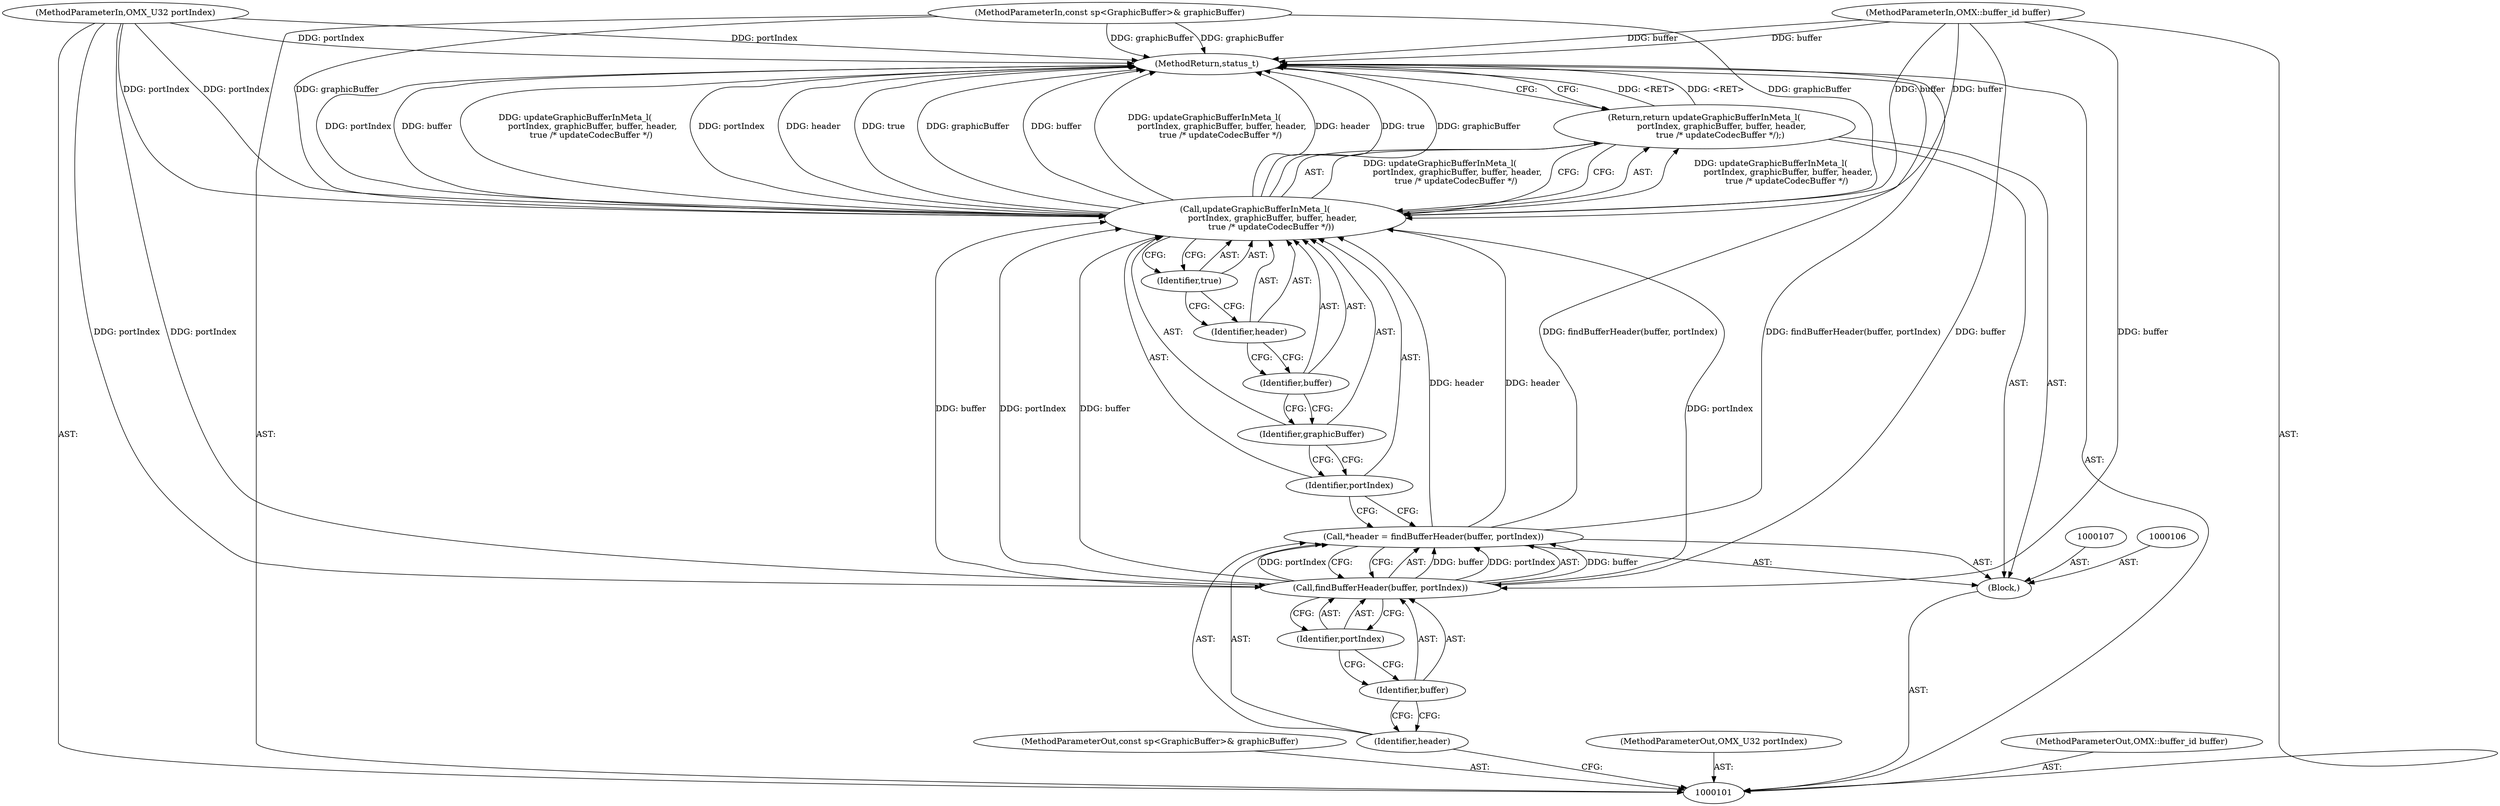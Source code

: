 digraph "0_Android_0f177948ae2640bfe4d70f8e4248e106406b3b0a_16" {
"1000120" [label="(MethodReturn,status_t)"];
"1000103" [label="(MethodParameterIn,const sp<GraphicBuffer>& graphicBuffer)"];
"1000149" [label="(MethodParameterOut,const sp<GraphicBuffer>& graphicBuffer)"];
"1000102" [label="(MethodParameterIn,OMX_U32 portIndex)"];
"1000148" [label="(MethodParameterOut,OMX_U32 portIndex)"];
"1000105" [label="(Block,)"];
"1000104" [label="(MethodParameterIn,OMX::buffer_id buffer)"];
"1000150" [label="(MethodParameterOut,OMX::buffer_id buffer)"];
"1000108" [label="(Call,*header = findBufferHeader(buffer, portIndex))"];
"1000109" [label="(Identifier,header)"];
"1000110" [label="(Call,findBufferHeader(buffer, portIndex))"];
"1000111" [label="(Identifier,buffer)"];
"1000112" [label="(Identifier,portIndex)"];
"1000114" [label="(Call,updateGraphicBufferInMeta_l(\n             portIndex, graphicBuffer, buffer, header,\n            true /* updateCodecBuffer */))"];
"1000113" [label="(Return,return updateGraphicBufferInMeta_l(\n             portIndex, graphicBuffer, buffer, header,\n            true /* updateCodecBuffer */);)"];
"1000115" [label="(Identifier,portIndex)"];
"1000116" [label="(Identifier,graphicBuffer)"];
"1000117" [label="(Identifier,buffer)"];
"1000118" [label="(Identifier,header)"];
"1000119" [label="(Identifier,true)"];
"1000120" -> "1000101"  [label="AST: "];
"1000120" -> "1000113"  [label="CFG: "];
"1000114" -> "1000120"  [label="DDG: buffer"];
"1000114" -> "1000120"  [label="DDG: updateGraphicBufferInMeta_l(\n             portIndex, graphicBuffer, buffer, header,\n            true /* updateCodecBuffer */)"];
"1000114" -> "1000120"  [label="DDG: portIndex"];
"1000114" -> "1000120"  [label="DDG: header"];
"1000114" -> "1000120"  [label="DDG: true"];
"1000114" -> "1000120"  [label="DDG: graphicBuffer"];
"1000104" -> "1000120"  [label="DDG: buffer"];
"1000103" -> "1000120"  [label="DDG: graphicBuffer"];
"1000102" -> "1000120"  [label="DDG: portIndex"];
"1000108" -> "1000120"  [label="DDG: findBufferHeader(buffer, portIndex)"];
"1000113" -> "1000120"  [label="DDG: <RET>"];
"1000103" -> "1000101"  [label="AST: "];
"1000103" -> "1000120"  [label="DDG: graphicBuffer"];
"1000103" -> "1000114"  [label="DDG: graphicBuffer"];
"1000149" -> "1000101"  [label="AST: "];
"1000102" -> "1000101"  [label="AST: "];
"1000102" -> "1000120"  [label="DDG: portIndex"];
"1000102" -> "1000110"  [label="DDG: portIndex"];
"1000102" -> "1000114"  [label="DDG: portIndex"];
"1000148" -> "1000101"  [label="AST: "];
"1000105" -> "1000101"  [label="AST: "];
"1000106" -> "1000105"  [label="AST: "];
"1000107" -> "1000105"  [label="AST: "];
"1000108" -> "1000105"  [label="AST: "];
"1000113" -> "1000105"  [label="AST: "];
"1000104" -> "1000101"  [label="AST: "];
"1000104" -> "1000120"  [label="DDG: buffer"];
"1000104" -> "1000110"  [label="DDG: buffer"];
"1000104" -> "1000114"  [label="DDG: buffer"];
"1000150" -> "1000101"  [label="AST: "];
"1000108" -> "1000105"  [label="AST: "];
"1000108" -> "1000110"  [label="CFG: "];
"1000109" -> "1000108"  [label="AST: "];
"1000110" -> "1000108"  [label="AST: "];
"1000115" -> "1000108"  [label="CFG: "];
"1000108" -> "1000120"  [label="DDG: findBufferHeader(buffer, portIndex)"];
"1000110" -> "1000108"  [label="DDG: buffer"];
"1000110" -> "1000108"  [label="DDG: portIndex"];
"1000108" -> "1000114"  [label="DDG: header"];
"1000109" -> "1000108"  [label="AST: "];
"1000109" -> "1000101"  [label="CFG: "];
"1000111" -> "1000109"  [label="CFG: "];
"1000110" -> "1000108"  [label="AST: "];
"1000110" -> "1000112"  [label="CFG: "];
"1000111" -> "1000110"  [label="AST: "];
"1000112" -> "1000110"  [label="AST: "];
"1000108" -> "1000110"  [label="CFG: "];
"1000110" -> "1000108"  [label="DDG: buffer"];
"1000110" -> "1000108"  [label="DDG: portIndex"];
"1000104" -> "1000110"  [label="DDG: buffer"];
"1000102" -> "1000110"  [label="DDG: portIndex"];
"1000110" -> "1000114"  [label="DDG: portIndex"];
"1000110" -> "1000114"  [label="DDG: buffer"];
"1000111" -> "1000110"  [label="AST: "];
"1000111" -> "1000109"  [label="CFG: "];
"1000112" -> "1000111"  [label="CFG: "];
"1000112" -> "1000110"  [label="AST: "];
"1000112" -> "1000111"  [label="CFG: "];
"1000110" -> "1000112"  [label="CFG: "];
"1000114" -> "1000113"  [label="AST: "];
"1000114" -> "1000119"  [label="CFG: "];
"1000115" -> "1000114"  [label="AST: "];
"1000116" -> "1000114"  [label="AST: "];
"1000117" -> "1000114"  [label="AST: "];
"1000118" -> "1000114"  [label="AST: "];
"1000119" -> "1000114"  [label="AST: "];
"1000113" -> "1000114"  [label="CFG: "];
"1000114" -> "1000120"  [label="DDG: buffer"];
"1000114" -> "1000120"  [label="DDG: updateGraphicBufferInMeta_l(\n             portIndex, graphicBuffer, buffer, header,\n            true /* updateCodecBuffer */)"];
"1000114" -> "1000120"  [label="DDG: portIndex"];
"1000114" -> "1000120"  [label="DDG: header"];
"1000114" -> "1000120"  [label="DDG: true"];
"1000114" -> "1000120"  [label="DDG: graphicBuffer"];
"1000114" -> "1000113"  [label="DDG: updateGraphicBufferInMeta_l(\n             portIndex, graphicBuffer, buffer, header,\n            true /* updateCodecBuffer */)"];
"1000110" -> "1000114"  [label="DDG: portIndex"];
"1000110" -> "1000114"  [label="DDG: buffer"];
"1000102" -> "1000114"  [label="DDG: portIndex"];
"1000103" -> "1000114"  [label="DDG: graphicBuffer"];
"1000104" -> "1000114"  [label="DDG: buffer"];
"1000108" -> "1000114"  [label="DDG: header"];
"1000113" -> "1000105"  [label="AST: "];
"1000113" -> "1000114"  [label="CFG: "];
"1000114" -> "1000113"  [label="AST: "];
"1000120" -> "1000113"  [label="CFG: "];
"1000113" -> "1000120"  [label="DDG: <RET>"];
"1000114" -> "1000113"  [label="DDG: updateGraphicBufferInMeta_l(\n             portIndex, graphicBuffer, buffer, header,\n            true /* updateCodecBuffer */)"];
"1000115" -> "1000114"  [label="AST: "];
"1000115" -> "1000108"  [label="CFG: "];
"1000116" -> "1000115"  [label="CFG: "];
"1000116" -> "1000114"  [label="AST: "];
"1000116" -> "1000115"  [label="CFG: "];
"1000117" -> "1000116"  [label="CFG: "];
"1000117" -> "1000114"  [label="AST: "];
"1000117" -> "1000116"  [label="CFG: "];
"1000118" -> "1000117"  [label="CFG: "];
"1000118" -> "1000114"  [label="AST: "];
"1000118" -> "1000117"  [label="CFG: "];
"1000119" -> "1000118"  [label="CFG: "];
"1000119" -> "1000114"  [label="AST: "];
"1000119" -> "1000118"  [label="CFG: "];
"1000114" -> "1000119"  [label="CFG: "];
}
